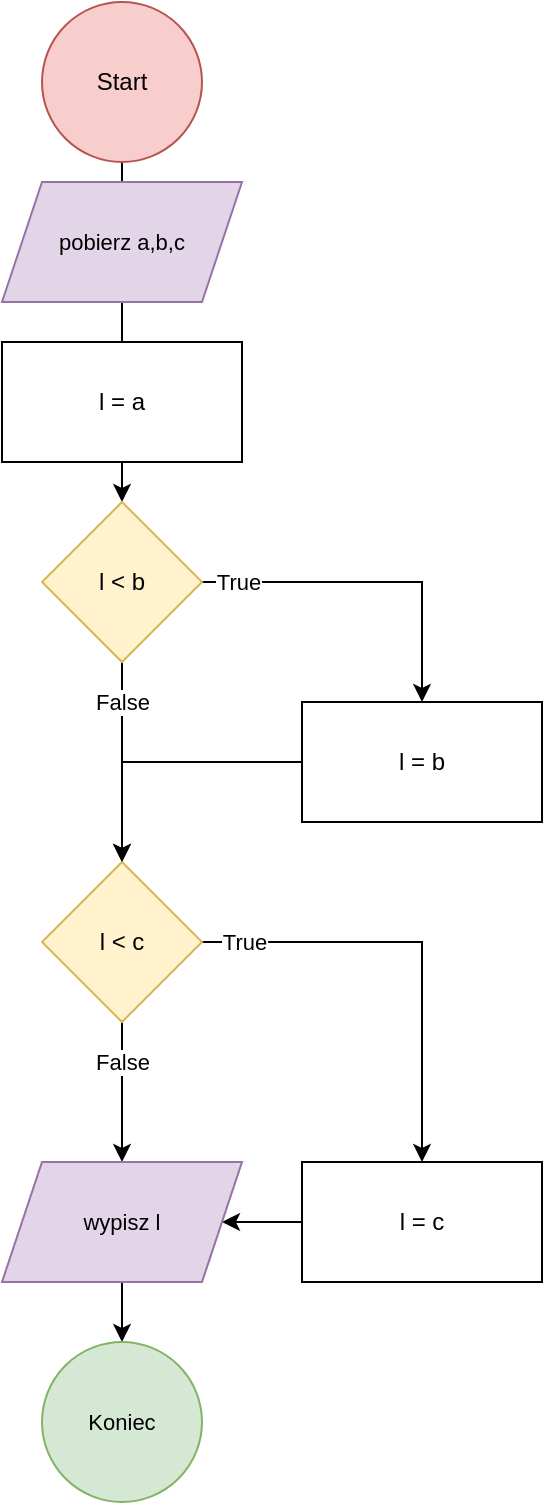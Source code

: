 <mxfile version="20.5.3" type="github"><diagram id="LrbYFcp5cMoU-SfXaRuS" name="Strona-1"><mxGraphModel dx="1422" dy="780" grid="1" gridSize="10" guides="1" tooltips="1" connect="1" arrows="1" fold="1" page="1" pageScale="1" pageWidth="827" pageHeight="1169" math="0" shadow="0"><root><mxCell id="0"/><mxCell id="1" parent="0"/><mxCell id="PUB6EO46runHt8A_HCwi-5" style="edgeStyle=orthogonalEdgeStyle;rounded=0;orthogonalLoop=1;jettySize=auto;html=1;" parent="1" source="PUB6EO46runHt8A_HCwi-1" target="PUB6EO46runHt8A_HCwi-2" edge="1"><mxGeometry relative="1" as="geometry"/></mxCell><mxCell id="PUB6EO46runHt8A_HCwi-1" value="Start" style="ellipse;whiteSpace=wrap;html=1;aspect=fixed;fillColor=#f8cecc;strokeColor=#b85450;" parent="1" vertex="1"><mxGeometry x="360" width="80" height="80" as="geometry"/></mxCell><mxCell id="PUB6EO46runHt8A_HCwi-6" value="True" style="edgeStyle=orthogonalEdgeStyle;rounded=0;orthogonalLoop=1;jettySize=auto;html=1;exitX=1;exitY=0.5;exitDx=0;exitDy=0;" parent="1" source="PUB6EO46runHt8A_HCwi-2" target="PUB6EO46runHt8A_HCwi-4" edge="1"><mxGeometry x="-0.789" relative="1" as="geometry"><mxPoint as="offset"/></mxGeometry></mxCell><mxCell id="PUB6EO46runHt8A_HCwi-8" style="edgeStyle=orthogonalEdgeStyle;rounded=0;orthogonalLoop=1;jettySize=auto;html=1;entryX=0.5;entryY=0;entryDx=0;entryDy=0;" parent="1" source="PUB6EO46runHt8A_HCwi-2" target="PUB6EO46runHt8A_HCwi-3" edge="1"><mxGeometry relative="1" as="geometry"><Array as="points"><mxPoint x="400" y="320"/><mxPoint x="400" y="320"/></Array></mxGeometry></mxCell><mxCell id="PUB6EO46runHt8A_HCwi-18" value="False" style="edgeLabel;html=1;align=center;verticalAlign=middle;resizable=0;points=[];" parent="PUB6EO46runHt8A_HCwi-8" vertex="1" connectable="0"><mxGeometry x="-0.7" y="-1" relative="1" as="geometry"><mxPoint x="1" y="5" as="offset"/></mxGeometry></mxCell><mxCell id="PUB6EO46runHt8A_HCwi-2" value="l &amp;lt; b" style="rhombus;whiteSpace=wrap;html=1;fillColor=#fff2cc;strokeColor=#d6b656;" parent="1" vertex="1"><mxGeometry x="360" y="250" width="80" height="80" as="geometry"/></mxCell><mxCell id="PUB6EO46runHt8A_HCwi-20" style="edgeStyle=orthogonalEdgeStyle;rounded=0;orthogonalLoop=1;jettySize=auto;html=1;exitX=1;exitY=0.5;exitDx=0;exitDy=0;entryX=0.5;entryY=0;entryDx=0;entryDy=0;" parent="1" source="PUB6EO46runHt8A_HCwi-3" target="PUB6EO46runHt8A_HCwi-19" edge="1"><mxGeometry relative="1" as="geometry"/></mxCell><mxCell id="PUB6EO46runHt8A_HCwi-24" value="True" style="edgeLabel;html=1;align=center;verticalAlign=middle;resizable=0;points=[];" parent="PUB6EO46runHt8A_HCwi-20" vertex="1" connectable="0"><mxGeometry x="-0.815" relative="1" as="geometry"><mxPoint as="offset"/></mxGeometry></mxCell><mxCell id="PUB6EO46runHt8A_HCwi-35" value="False" style="edgeStyle=orthogonalEdgeStyle;rounded=0;orthogonalLoop=1;jettySize=auto;html=1;fontSize=11;" parent="1" source="PUB6EO46runHt8A_HCwi-3" target="PUB6EO46runHt8A_HCwi-29" edge="1"><mxGeometry x="-0.429" relative="1" as="geometry"><mxPoint as="offset"/></mxGeometry></mxCell><mxCell id="PUB6EO46runHt8A_HCwi-3" value="l &amp;lt; c" style="rhombus;whiteSpace=wrap;html=1;fillColor=#fff2cc;strokeColor=#d6b656;" parent="1" vertex="1"><mxGeometry x="360" y="430" width="80" height="80" as="geometry"/></mxCell><mxCell id="PUB6EO46runHt8A_HCwi-17" style="edgeStyle=orthogonalEdgeStyle;rounded=0;orthogonalLoop=1;jettySize=auto;html=1;entryX=0.5;entryY=0;entryDx=0;entryDy=0;" parent="1" source="PUB6EO46runHt8A_HCwi-4" target="PUB6EO46runHt8A_HCwi-3" edge="1"><mxGeometry relative="1" as="geometry"/></mxCell><mxCell id="PUB6EO46runHt8A_HCwi-4" value="l = b" style="rounded=0;whiteSpace=wrap;html=1;" parent="1" vertex="1"><mxGeometry x="490" y="350" width="120" height="60" as="geometry"/></mxCell><mxCell id="PUB6EO46runHt8A_HCwi-7" value="l = a" style="rounded=0;whiteSpace=wrap;html=1;" parent="1" vertex="1"><mxGeometry x="340" y="170" width="120" height="60" as="geometry"/></mxCell><mxCell id="PUB6EO46runHt8A_HCwi-32" style="edgeStyle=orthogonalEdgeStyle;rounded=0;orthogonalLoop=1;jettySize=auto;html=1;fontSize=11;" parent="1" source="PUB6EO46runHt8A_HCwi-19" target="PUB6EO46runHt8A_HCwi-29" edge="1"><mxGeometry relative="1" as="geometry"/></mxCell><mxCell id="PUB6EO46runHt8A_HCwi-19" value="l = c" style="rounded=0;whiteSpace=wrap;html=1;" parent="1" vertex="1"><mxGeometry x="490" y="580" width="120" height="60" as="geometry"/></mxCell><mxCell id="PUB6EO46runHt8A_HCwi-28" value="pobierz a,b,c" style="shape=parallelogram;perimeter=parallelogramPerimeter;whiteSpace=wrap;html=1;fixedSize=1;fontSize=11;fillColor=#e1d5e7;strokeColor=#9673a6;" parent="1" vertex="1"><mxGeometry x="340" y="90" width="120" height="60" as="geometry"/></mxCell><mxCell id="PUB6EO46runHt8A_HCwi-37" style="edgeStyle=orthogonalEdgeStyle;rounded=0;orthogonalLoop=1;jettySize=auto;html=1;fontSize=11;" parent="1" source="PUB6EO46runHt8A_HCwi-29" target="PUB6EO46runHt8A_HCwi-36" edge="1"><mxGeometry relative="1" as="geometry"/></mxCell><mxCell id="PUB6EO46runHt8A_HCwi-29" value="wypisz l" style="shape=parallelogram;perimeter=parallelogramPerimeter;whiteSpace=wrap;html=1;fixedSize=1;fontSize=11;fillColor=#e1d5e7;strokeColor=#9673a6;" parent="1" vertex="1"><mxGeometry x="340" y="580" width="120" height="60" as="geometry"/></mxCell><mxCell id="PUB6EO46runHt8A_HCwi-36" value="Koniec" style="ellipse;whiteSpace=wrap;html=1;aspect=fixed;fontSize=11;fillColor=#d5e8d4;strokeColor=#82b366;" parent="1" vertex="1"><mxGeometry x="360" y="670" width="80" height="80" as="geometry"/></mxCell></root></mxGraphModel></diagram></mxfile>